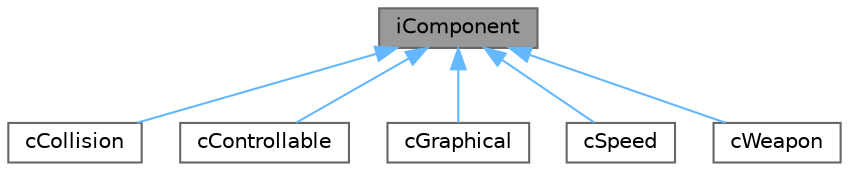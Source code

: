 digraph "iComponent"
{
 // LATEX_PDF_SIZE
  bgcolor="transparent";
  edge [fontname=Helvetica,fontsize=10,labelfontname=Helvetica,labelfontsize=10];
  node [fontname=Helvetica,fontsize=10,shape=box,height=0.2,width=0.4];
  Node1 [label="iComponent",height=0.2,width=0.4,color="gray40", fillcolor="grey60", style="filled", fontcolor="black",tooltip=" "];
  Node1 -> Node2 [dir="back",color="steelblue1",style="solid"];
  Node2 [label="cCollision",height=0.2,width=0.4,color="gray40", fillcolor="white", style="filled",URL="$classc_collision.html",tooltip=" "];
  Node1 -> Node3 [dir="back",color="steelblue1",style="solid"];
  Node3 [label="cControllable",height=0.2,width=0.4,color="gray40", fillcolor="white", style="filled",URL="$classc_controllable.html",tooltip=" "];
  Node1 -> Node4 [dir="back",color="steelblue1",style="solid"];
  Node4 [label="cGraphical",height=0.2,width=0.4,color="gray40", fillcolor="white", style="filled",URL="$classc_graphical.html",tooltip=" "];
  Node1 -> Node5 [dir="back",color="steelblue1",style="solid"];
  Node5 [label="cSpeed",height=0.2,width=0.4,color="gray40", fillcolor="white", style="filled",URL="$classc_speed.html",tooltip=" "];
  Node1 -> Node6 [dir="back",color="steelblue1",style="solid"];
  Node6 [label="cWeapon",height=0.2,width=0.4,color="gray40", fillcolor="white", style="filled",URL="$classc_weapon.html",tooltip=" "];
}
